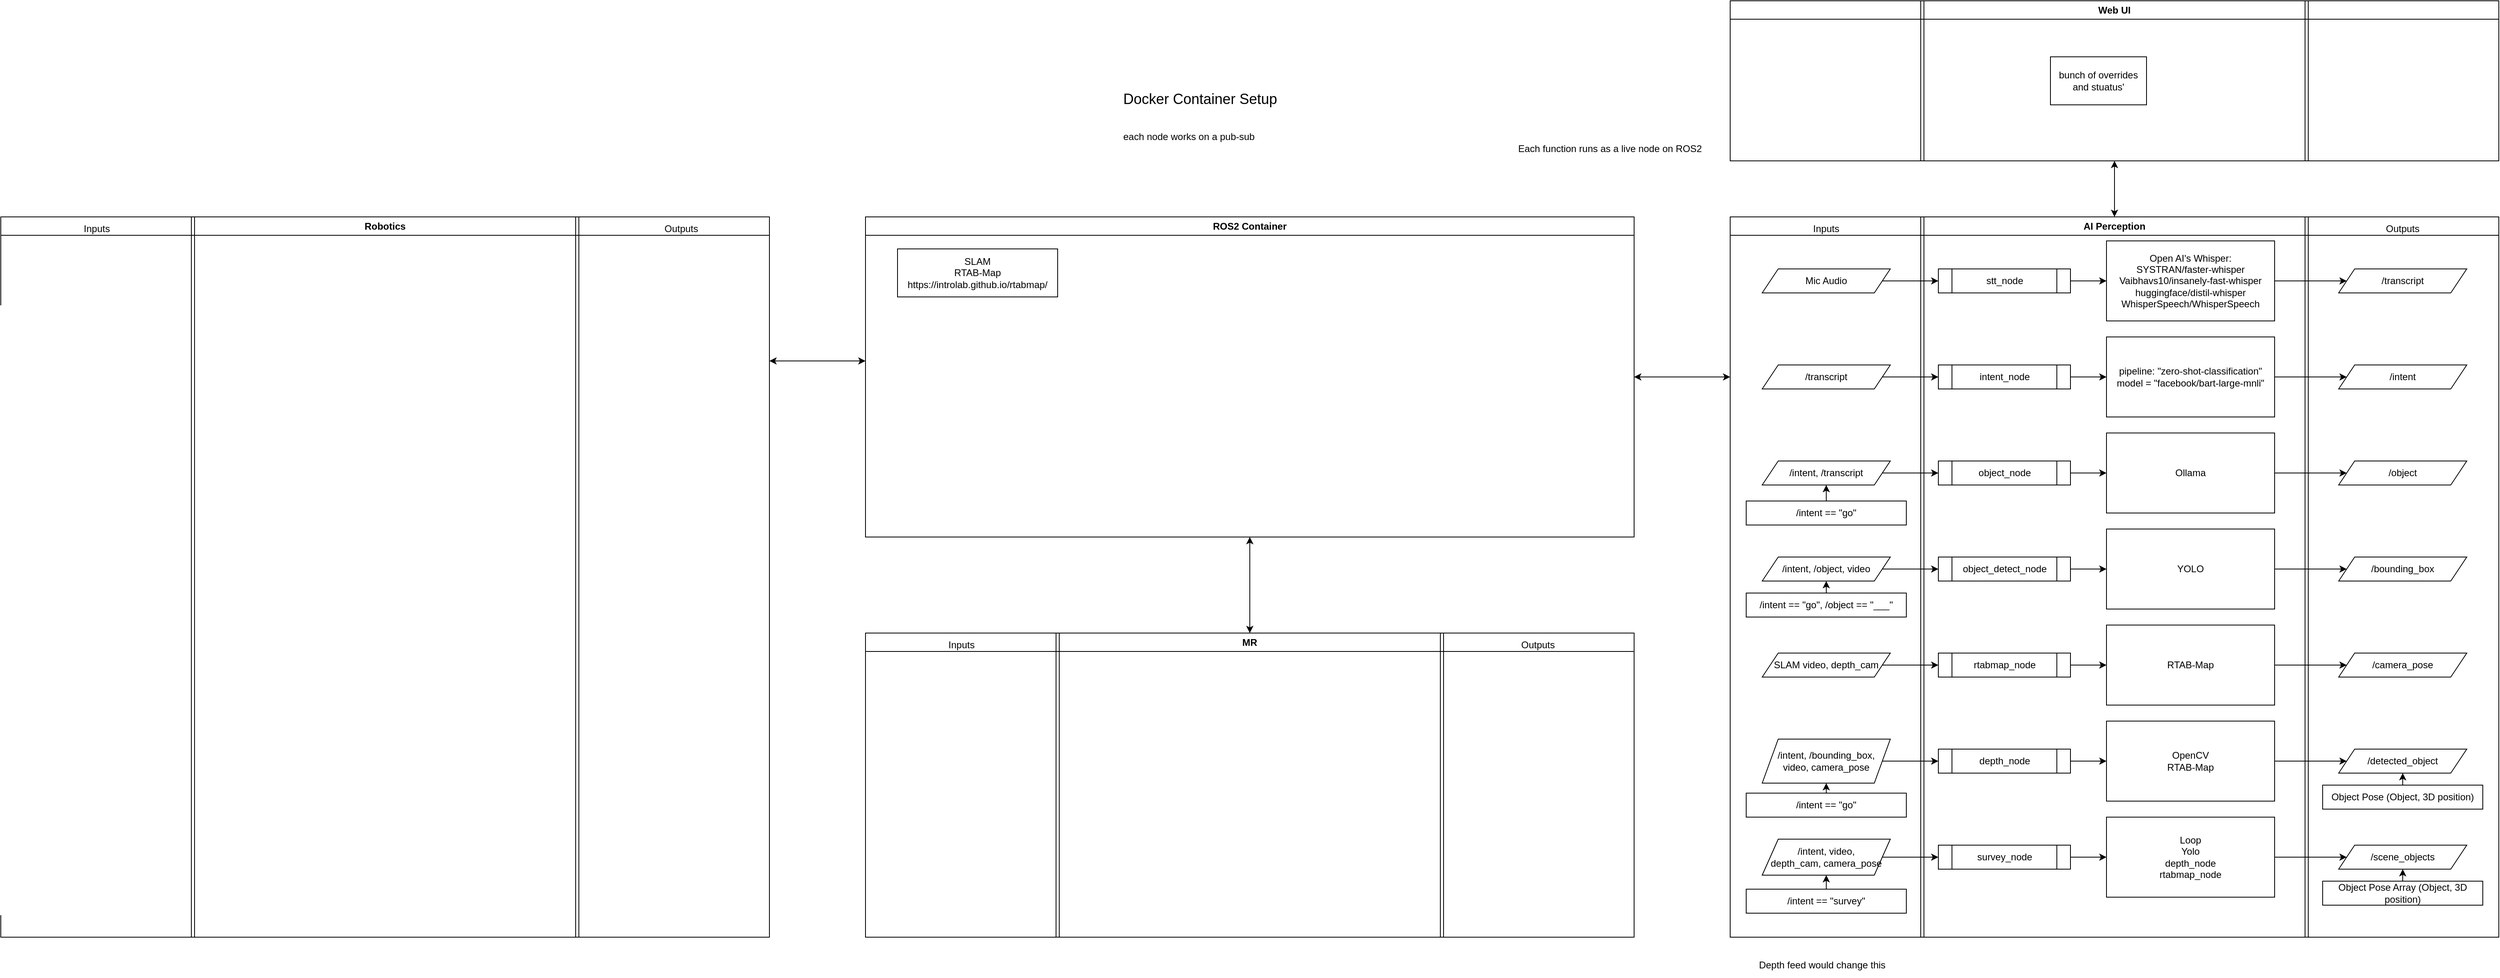 <mxfile>
    <diagram id="y12sq9UacOIsMTTaWXX6" name="Page-1">
        <mxGraphModel dx="2544" dy="3540" grid="1" gridSize="10" guides="1" tooltips="1" connect="1" arrows="1" fold="1" page="1" pageScale="1" pageWidth="850" pageHeight="1100" math="0" shadow="0">
            <root>
                <mxCell id="0"/>
                <mxCell id="1" parent="0"/>
                <mxCell id="68" value="ROS2 Container" style="swimlane;whiteSpace=wrap;html=1;" parent="1" vertex="1">
                    <mxGeometry y="-1100" width="960" height="400" as="geometry"/>
                </mxCell>
                <mxCell id="71" value="&lt;div&gt;SLAM&lt;/div&gt;RTAB-Map&lt;div&gt;https://introlab.github.io/rtabmap/&lt;/div&gt;" style="whiteSpace=wrap;html=1;" parent="68" vertex="1">
                    <mxGeometry x="40" y="40" width="200" height="60" as="geometry"/>
                </mxCell>
                <mxCell id="72" value="AI Perception" style="swimlane;whiteSpace=wrap;html=1;" parent="1" vertex="1">
                    <mxGeometry x="1080" y="-1100" width="960" height="900" as="geometry"/>
                </mxCell>
                <mxCell id="85" style="edgeStyle=none;html=1;exitX=1;exitY=0.5;exitDx=0;exitDy=0;entryX=0;entryY=0.5;entryDx=0;entryDy=0;" parent="72" source="79" target="81" edge="1">
                    <mxGeometry relative="1" as="geometry"/>
                </mxCell>
                <mxCell id="79" value="Mic Audio" style="shape=parallelogram;perimeter=parallelogramPerimeter;whiteSpace=wrap;html=1;fixedSize=1;" parent="72" vertex="1">
                    <mxGeometry x="40" y="65" width="160" height="30" as="geometry"/>
                </mxCell>
                <mxCell id="81" value="&lt;span style=&quot;color: rgb(0, 0, 0);&quot;&gt;stt_node&lt;/span&gt;" style="shape=process;whiteSpace=wrap;html=1;backgroundOutline=1;" parent="72" vertex="1">
                    <mxGeometry x="260" y="65" width="165" height="30" as="geometry"/>
                </mxCell>
                <mxCell id="87" style="edgeStyle=none;html=1;exitX=1;exitY=0.5;exitDx=0;exitDy=0;entryX=0;entryY=0.5;entryDx=0;entryDy=0;" parent="72" source="82" target="84" edge="1">
                    <mxGeometry relative="1" as="geometry"/>
                </mxCell>
                <mxCell id="82" value="&lt;div&gt;&lt;span style=&quot;background-color: transparent;&quot;&gt;Open AI&#39;s Whisper:&lt;/span&gt;&lt;/div&gt;&lt;div&gt;SYSTRAN/faster-whisper&lt;/div&gt;&lt;div&gt;Vaibhavs10/insanely-fast-whisper&lt;/div&gt;&lt;div&gt;huggingface/distil-whisper&lt;/div&gt;&lt;div&gt;WhisperSpeech/WhisperSpeech&lt;/div&gt;" style="rounded=0;whiteSpace=wrap;html=1;align=center;" parent="72" vertex="1">
                    <mxGeometry x="470" y="30" width="210" height="100" as="geometry"/>
                </mxCell>
                <mxCell id="84" value="/transcript" style="shape=parallelogram;perimeter=parallelogramPerimeter;whiteSpace=wrap;html=1;fixedSize=1;" parent="72" vertex="1">
                    <mxGeometry x="760" y="65" width="160" height="30" as="geometry"/>
                </mxCell>
                <mxCell id="86" style="edgeStyle=none;html=1;exitX=1;exitY=0.5;exitDx=0;exitDy=0;entryX=0;entryY=0.5;entryDx=0;entryDy=0;" parent="72" source="81" target="82" edge="1">
                    <mxGeometry relative="1" as="geometry">
                        <mxPoint x="460" y="80" as="targetPoint"/>
                    </mxGeometry>
                </mxCell>
                <mxCell id="94" style="edgeStyle=none;html=1;exitX=1;exitY=0.5;exitDx=0;exitDy=0;entryX=0;entryY=0.5;entryDx=0;entryDy=0;" parent="72" source="95" target="96" edge="1">
                    <mxGeometry relative="1" as="geometry"/>
                </mxCell>
                <mxCell id="95" value="&lt;span style=&quot;color: rgb(0, 0, 0);&quot;&gt;/transcript&lt;/span&gt;" style="shape=parallelogram;perimeter=parallelogramPerimeter;whiteSpace=wrap;html=1;fixedSize=1;" parent="72" vertex="1">
                    <mxGeometry x="40" y="185" width="160" height="30" as="geometry"/>
                </mxCell>
                <mxCell id="96" value="&lt;span style=&quot;color: rgb(0, 0, 0);&quot;&gt;intent_node&lt;/span&gt;" style="shape=process;whiteSpace=wrap;html=1;backgroundOutline=1;" parent="72" vertex="1">
                    <mxGeometry x="260" y="185" width="165" height="30" as="geometry"/>
                </mxCell>
                <mxCell id="97" style="edgeStyle=none;html=1;exitX=1;exitY=0.5;exitDx=0;exitDy=0;entryX=0;entryY=0.5;entryDx=0;entryDy=0;" parent="72" source="98" target="99" edge="1">
                    <mxGeometry relative="1" as="geometry"/>
                </mxCell>
                <mxCell id="98" value="&lt;p&gt;pipeline: &quot;zero-shot-classification&quot;&lt;br&gt;model = &quot;facebook/bart-large-mnli&quot;&lt;/p&gt;" style="rounded=0;whiteSpace=wrap;html=1;align=center;" parent="72" vertex="1">
                    <mxGeometry x="470" y="150" width="210" height="100" as="geometry"/>
                </mxCell>
                <mxCell id="99" value="/intent" style="shape=parallelogram;perimeter=parallelogramPerimeter;whiteSpace=wrap;html=1;fixedSize=1;" parent="72" vertex="1">
                    <mxGeometry x="760" y="185" width="160" height="30" as="geometry"/>
                </mxCell>
                <mxCell id="100" style="edgeStyle=none;html=1;exitX=1;exitY=0.5;exitDx=0;exitDy=0;entryX=0;entryY=0.5;entryDx=0;entryDy=0;" parent="72" source="96" target="98" edge="1">
                    <mxGeometry relative="1" as="geometry">
                        <mxPoint x="460" y="200" as="targetPoint"/>
                    </mxGeometry>
                </mxCell>
                <mxCell id="101" style="edgeStyle=none;html=1;exitX=1;exitY=0.5;exitDx=0;exitDy=0;entryX=0;entryY=0.5;entryDx=0;entryDy=0;" parent="72" source="102" target="103" edge="1">
                    <mxGeometry relative="1" as="geometry"/>
                </mxCell>
                <mxCell id="102" value="/intent, /transcript" style="shape=parallelogram;perimeter=parallelogramPerimeter;whiteSpace=wrap;html=1;fixedSize=1;" parent="72" vertex="1">
                    <mxGeometry x="40" y="305" width="160" height="30" as="geometry"/>
                </mxCell>
                <mxCell id="103" value="&lt;span style=&quot;color: rgb(0, 0, 0);&quot;&gt;object_node&lt;/span&gt;" style="shape=process;whiteSpace=wrap;html=1;backgroundOutline=1;" parent="72" vertex="1">
                    <mxGeometry x="260" y="305" width="165" height="30" as="geometry"/>
                </mxCell>
                <mxCell id="104" style="edgeStyle=none;html=1;exitX=1;exitY=0.5;exitDx=0;exitDy=0;entryX=0;entryY=0.5;entryDx=0;entryDy=0;" parent="72" source="105" target="106" edge="1">
                    <mxGeometry relative="1" as="geometry"/>
                </mxCell>
                <mxCell id="105" value="&lt;div&gt;Ollama&lt;/div&gt;" style="rounded=0;whiteSpace=wrap;html=1;align=center;" parent="72" vertex="1">
                    <mxGeometry x="470" y="270" width="210" height="100" as="geometry"/>
                </mxCell>
                <mxCell id="106" value="/object" style="shape=parallelogram;perimeter=parallelogramPerimeter;whiteSpace=wrap;html=1;fixedSize=1;" parent="72" vertex="1">
                    <mxGeometry x="760" y="305" width="160" height="30" as="geometry"/>
                </mxCell>
                <mxCell id="107" style="edgeStyle=none;html=1;exitX=1;exitY=0.5;exitDx=0;exitDy=0;entryX=0;entryY=0.5;entryDx=0;entryDy=0;" parent="72" source="103" target="105" edge="1">
                    <mxGeometry relative="1" as="geometry">
                        <mxPoint x="460" y="320" as="targetPoint"/>
                    </mxGeometry>
                </mxCell>
                <mxCell id="108" style="edgeStyle=none;html=1;exitX=1;exitY=0.5;exitDx=0;exitDy=0;entryX=0;entryY=0.5;entryDx=0;entryDy=0;" parent="72" source="109" target="110" edge="1">
                    <mxGeometry relative="1" as="geometry"/>
                </mxCell>
                <mxCell id="109" value="/intent, /object, video" style="shape=parallelogram;perimeter=parallelogramPerimeter;whiteSpace=wrap;html=1;fixedSize=1;" parent="72" vertex="1">
                    <mxGeometry x="40" y="425" width="160" height="30" as="geometry"/>
                </mxCell>
                <mxCell id="110" value="&lt;span style=&quot;color: rgb(0, 0, 0);&quot;&gt;object_detect_node&lt;/span&gt;" style="shape=process;whiteSpace=wrap;html=1;backgroundOutline=1;" parent="72" vertex="1">
                    <mxGeometry x="260" y="425" width="165" height="30" as="geometry"/>
                </mxCell>
                <mxCell id="111" style="edgeStyle=none;html=1;exitX=1;exitY=0.5;exitDx=0;exitDy=0;entryX=0;entryY=0.5;entryDx=0;entryDy=0;" parent="72" source="112" target="113" edge="1">
                    <mxGeometry relative="1" as="geometry"/>
                </mxCell>
                <mxCell id="112" value="&lt;div&gt;YOLO&lt;/div&gt;" style="rounded=0;whiteSpace=wrap;html=1;align=center;" parent="72" vertex="1">
                    <mxGeometry x="470" y="390" width="210" height="100" as="geometry"/>
                </mxCell>
                <mxCell id="113" value="/bounding_box" style="shape=parallelogram;perimeter=parallelogramPerimeter;whiteSpace=wrap;html=1;fixedSize=1;" parent="72" vertex="1">
                    <mxGeometry x="760" y="425" width="160" height="30" as="geometry"/>
                </mxCell>
                <mxCell id="114" style="edgeStyle=none;html=1;exitX=1;exitY=0.5;exitDx=0;exitDy=0;entryX=0;entryY=0.5;entryDx=0;entryDy=0;" parent="72" source="110" target="112" edge="1">
                    <mxGeometry relative="1" as="geometry">
                        <mxPoint x="460" y="440" as="targetPoint"/>
                    </mxGeometry>
                </mxCell>
                <mxCell id="115" style="edgeStyle=none;html=1;exitX=1;exitY=0.5;exitDx=0;exitDy=0;entryX=0;entryY=0.5;entryDx=0;entryDy=0;" parent="72" source="116" target="117" edge="1">
                    <mxGeometry relative="1" as="geometry"/>
                </mxCell>
                <mxCell id="116" value="&lt;p&gt;/intent, /bounding_box,&lt;br&gt;video, camera_pose&lt;/p&gt;" style="shape=parallelogram;perimeter=parallelogramPerimeter;whiteSpace=wrap;html=1;fixedSize=1;" parent="72" vertex="1">
                    <mxGeometry x="40" y="652.5" width="160" height="55" as="geometry"/>
                </mxCell>
                <mxCell id="117" value="&lt;span style=&quot;color: rgb(0, 0, 0);&quot;&gt;depth_node&lt;/span&gt;" style="shape=process;whiteSpace=wrap;html=1;backgroundOutline=1;" parent="72" vertex="1">
                    <mxGeometry x="260" y="665" width="165" height="30" as="geometry"/>
                </mxCell>
                <mxCell id="118" style="edgeStyle=none;html=1;exitX=1;exitY=0.5;exitDx=0;exitDy=0;entryX=0;entryY=0.5;entryDx=0;entryDy=0;" parent="72" source="119" target="120" edge="1">
                    <mxGeometry relative="1" as="geometry"/>
                </mxCell>
                <mxCell id="119" value="OpenCV&lt;br&gt;RTAB-Map" style="rounded=0;whiteSpace=wrap;html=1;align=center;" parent="72" vertex="1">
                    <mxGeometry x="470" y="630" width="210" height="100" as="geometry"/>
                </mxCell>
                <mxCell id="120" value="/detected_object" style="shape=parallelogram;perimeter=parallelogramPerimeter;whiteSpace=wrap;html=1;fixedSize=1;" parent="72" vertex="1">
                    <mxGeometry x="760" y="665" width="160" height="30" as="geometry"/>
                </mxCell>
                <mxCell id="121" style="edgeStyle=none;html=1;exitX=1;exitY=0.5;exitDx=0;exitDy=0;entryX=0;entryY=0.5;entryDx=0;entryDy=0;" parent="72" source="117" target="119" edge="1">
                    <mxGeometry relative="1" as="geometry">
                        <mxPoint x="460" y="680" as="targetPoint"/>
                    </mxGeometry>
                </mxCell>
                <mxCell id="123" style="edgeStyle=none;html=1;exitX=0.5;exitY=0;exitDx=0;exitDy=0;entryX=0.5;entryY=1;entryDx=0;entryDy=0;" parent="72" source="122" target="102" edge="1">
                    <mxGeometry relative="1" as="geometry"/>
                </mxCell>
                <mxCell id="122" value="/intent == &quot;go&quot;" style="rounded=0;whiteSpace=wrap;html=1;" parent="72" vertex="1">
                    <mxGeometry x="20" y="355" width="200" height="30" as="geometry"/>
                </mxCell>
                <mxCell id="125" style="edgeStyle=none;html=1;exitX=0.5;exitY=0;exitDx=0;exitDy=0;entryX=0.5;entryY=1;entryDx=0;entryDy=0;" parent="72" source="124" target="109" edge="1">
                    <mxGeometry relative="1" as="geometry"/>
                </mxCell>
                <mxCell id="124" value="/intent == &quot;go&quot;, /object == &quot;___&quot;" style="rounded=0;whiteSpace=wrap;html=1;" parent="72" vertex="1">
                    <mxGeometry x="20" y="470" width="200" height="30" as="geometry"/>
                </mxCell>
                <mxCell id="127" style="edgeStyle=none;html=1;exitX=0.5;exitY=0;exitDx=0;exitDy=0;entryX=0.5;entryY=1;entryDx=0;entryDy=0;" parent="72" source="126" target="120" edge="1">
                    <mxGeometry relative="1" as="geometry"/>
                </mxCell>
                <mxCell id="126" value="Object Pose (Object, 3D position)" style="rounded=0;whiteSpace=wrap;html=1;" parent="72" vertex="1">
                    <mxGeometry x="740" y="710" width="200" height="30" as="geometry"/>
                </mxCell>
                <mxCell id="169" style="edgeStyle=none;html=1;exitX=0.5;exitY=0;exitDx=0;exitDy=0;entryX=0.5;entryY=1;entryDx=0;entryDy=0;" parent="72" source="128" target="116" edge="1">
                    <mxGeometry relative="1" as="geometry"/>
                </mxCell>
                <mxCell id="128" value="/intent == &quot;go&quot;" style="rounded=0;whiteSpace=wrap;html=1;" parent="72" vertex="1">
                    <mxGeometry x="20" y="720" width="200" height="30" as="geometry"/>
                </mxCell>
                <mxCell id="130" style="edgeStyle=none;html=1;exitX=1;exitY=0.5;exitDx=0;exitDy=0;entryX=0;entryY=0.5;entryDx=0;entryDy=0;" parent="72" source="131" target="132" edge="1">
                    <mxGeometry relative="1" as="geometry"/>
                </mxCell>
                <mxCell id="131" value="&lt;p&gt;/intent, video,&lt;br&gt;depth_cam, camera_pose&lt;/p&gt;" style="shape=parallelogram;perimeter=parallelogramPerimeter;whiteSpace=wrap;html=1;fixedSize=1;" parent="72" vertex="1">
                    <mxGeometry x="40" y="777.5" width="160" height="45" as="geometry"/>
                </mxCell>
                <mxCell id="132" value="&lt;span style=&quot;color: rgb(0, 0, 0);&quot;&gt;survey_node&lt;/span&gt;" style="shape=process;whiteSpace=wrap;html=1;backgroundOutline=1;" parent="72" vertex="1">
                    <mxGeometry x="260" y="785" width="165" height="30" as="geometry"/>
                </mxCell>
                <mxCell id="133" style="edgeStyle=none;html=1;exitX=1;exitY=0.5;exitDx=0;exitDy=0;entryX=0;entryY=0.5;entryDx=0;entryDy=0;" parent="72" source="134" target="135" edge="1">
                    <mxGeometry relative="1" as="geometry"/>
                </mxCell>
                <mxCell id="134" value="&lt;div&gt;Loop&lt;/div&gt;&lt;div&gt;Yolo&lt;/div&gt;&lt;div&gt;depth_node&lt;/div&gt;&lt;div&gt;rtabmap_node&lt;/div&gt;" style="rounded=0;whiteSpace=wrap;html=1;align=center;" parent="72" vertex="1">
                    <mxGeometry x="470" y="750" width="210" height="100" as="geometry"/>
                </mxCell>
                <mxCell id="135" value="/scene_objects" style="shape=parallelogram;perimeter=parallelogramPerimeter;whiteSpace=wrap;html=1;fixedSize=1;" parent="72" vertex="1">
                    <mxGeometry x="760" y="785" width="160" height="30" as="geometry"/>
                </mxCell>
                <mxCell id="136" style="edgeStyle=none;html=1;exitX=1;exitY=0.5;exitDx=0;exitDy=0;entryX=0;entryY=0.5;entryDx=0;entryDy=0;" parent="72" source="132" target="134" edge="1">
                    <mxGeometry relative="1" as="geometry">
                        <mxPoint x="460" y="800" as="targetPoint"/>
                    </mxGeometry>
                </mxCell>
                <mxCell id="137" style="edgeStyle=none;html=1;exitX=0.5;exitY=0;exitDx=0;exitDy=0;entryX=0.5;entryY=1;entryDx=0;entryDy=0;" parent="72" source="138" target="135" edge="1">
                    <mxGeometry relative="1" as="geometry"/>
                </mxCell>
                <mxCell id="138" value="Object Pose Array (Object, 3D position)" style="rounded=0;whiteSpace=wrap;html=1;" parent="72" vertex="1">
                    <mxGeometry x="740" y="830" width="200" height="30" as="geometry"/>
                </mxCell>
                <mxCell id="139" style="edgeStyle=none;html=1;exitX=0.5;exitY=0;exitDx=0;exitDy=0;entryX=0.5;entryY=1;entryDx=0;entryDy=0;" parent="72" source="140" target="131" edge="1">
                    <mxGeometry relative="1" as="geometry"/>
                </mxCell>
                <mxCell id="140" value="/intent == &quot;survey&quot;" style="rounded=0;whiteSpace=wrap;html=1;" parent="72" vertex="1">
                    <mxGeometry x="20" y="840" width="200" height="30" as="geometry"/>
                </mxCell>
                <mxCell id="142" style="edgeStyle=none;html=1;exitX=1;exitY=0.5;exitDx=0;exitDy=0;entryX=0;entryY=0.5;entryDx=0;entryDy=0;" parent="72" source="143" target="144" edge="1">
                    <mxGeometry relative="1" as="geometry"/>
                </mxCell>
                <mxCell id="143" value="&lt;span style=&quot;color: rgb(0, 0, 0);&quot;&gt;SLAM video, depth_cam&lt;/span&gt;" style="shape=parallelogram;perimeter=parallelogramPerimeter;whiteSpace=wrap;html=1;fixedSize=1;" parent="72" vertex="1">
                    <mxGeometry x="40" y="545" width="160" height="30" as="geometry"/>
                </mxCell>
                <mxCell id="144" value="&lt;span style=&quot;color: rgb(0, 0, 0);&quot;&gt;rtabmap_node&lt;/span&gt;" style="shape=process;whiteSpace=wrap;html=1;backgroundOutline=1;" parent="72" vertex="1">
                    <mxGeometry x="260" y="545" width="165" height="30" as="geometry"/>
                </mxCell>
                <mxCell id="145" style="edgeStyle=none;html=1;exitX=1;exitY=0.5;exitDx=0;exitDy=0;entryX=0;entryY=0.5;entryDx=0;entryDy=0;" parent="72" source="146" target="147" edge="1">
                    <mxGeometry relative="1" as="geometry"/>
                </mxCell>
                <mxCell id="146" value="&lt;p&gt;RTAB-Map&lt;/p&gt;" style="rounded=0;whiteSpace=wrap;html=1;align=center;" parent="72" vertex="1">
                    <mxGeometry x="470" y="510" width="210" height="100" as="geometry"/>
                </mxCell>
                <mxCell id="147" value="/camera_pose" style="shape=parallelogram;perimeter=parallelogramPerimeter;whiteSpace=wrap;html=1;fixedSize=1;" parent="72" vertex="1">
                    <mxGeometry x="760" y="545" width="160" height="30" as="geometry"/>
                </mxCell>
                <mxCell id="148" style="edgeStyle=none;html=1;exitX=1;exitY=0.5;exitDx=0;exitDy=0;entryX=0;entryY=0.5;entryDx=0;entryDy=0;" parent="72" source="144" target="146" edge="1">
                    <mxGeometry relative="1" as="geometry">
                        <mxPoint x="460" y="560" as="targetPoint"/>
                    </mxGeometry>
                </mxCell>
                <mxCell id="156" value="Outputs" style="text;html=1;align=center;verticalAlign=middle;whiteSpace=wrap;rounded=0;" parent="72" vertex="1">
                    <mxGeometry x="810" width="60" height="30" as="geometry"/>
                </mxCell>
                <mxCell id="73" value="&lt;h1 style=&quot;margin-top: 0px;&quot;&gt;&lt;span style=&quot;color: rgb(0, 0, 0); text-align: center; background-color: transparent; font-weight: normal;&quot;&gt;&lt;font style=&quot;font-size: 18px;&quot;&gt;Docker Container Setup&lt;/font&gt;&lt;/span&gt;&lt;/h1&gt;&lt;h1 style=&quot;margin-top: 0px;&quot;&gt;&lt;font style=&quot;font-size: 12px;&quot;&gt;&lt;span style=&quot;font-weight: 400;&quot;&gt;each node works on a pub-sub&lt;/span&gt;&lt;/font&gt;&lt;/h1&gt;" style="text;html=1;whiteSpace=wrap;overflow=hidden;rounded=0;" parent="1" vertex="1">
                    <mxGeometry x="320" y="-1270" width="325" height="120" as="geometry"/>
                </mxCell>
                <mxCell id="76" style="edgeStyle=none;html=1;exitX=0.25;exitY=1;exitDx=0;exitDy=0;entryX=0.25;entryY=0;entryDx=0;entryDy=0;shape=link;" parent="1" source="72" target="72" edge="1">
                    <mxGeometry relative="1" as="geometry"/>
                </mxCell>
                <mxCell id="77" style="edgeStyle=none;html=1;exitX=0.75;exitY=1;exitDx=0;exitDy=0;entryX=0.75;entryY=0;entryDx=0;entryDy=0;shape=link;" parent="1" source="72" target="72" edge="1">
                    <mxGeometry relative="1" as="geometry"/>
                </mxCell>
                <mxCell id="80" value="Each function runs as a live node on ROS2" style="text;html=1;align=center;verticalAlign=middle;whiteSpace=wrap;rounded=0;" parent="1" vertex="1">
                    <mxGeometry x="780" y="-1200" width="300" height="30" as="geometry"/>
                </mxCell>
                <mxCell id="141" value="Depth feed would change this" style="text;html=1;align=center;verticalAlign=middle;whiteSpace=wrap;rounded=0;" parent="1" vertex="1">
                    <mxGeometry x="1100" y="-180" width="190" height="30" as="geometry"/>
                </mxCell>
                <mxCell id="149" value="Web UI" style="swimlane;whiteSpace=wrap;html=1;" parent="1" vertex="1">
                    <mxGeometry x="1080" y="-1370" width="960" height="200" as="geometry"/>
                </mxCell>
                <mxCell id="154" value="bunch of overrides and stuatus&#39;" style="rounded=0;whiteSpace=wrap;html=1;" parent="149" vertex="1">
                    <mxGeometry x="400" y="70" width="120" height="60" as="geometry"/>
                </mxCell>
                <mxCell id="150" value="" style="endArrow=classic;startArrow=classic;html=1;entryX=0.5;entryY=1;entryDx=0;entryDy=0;exitX=0.5;exitY=0;exitDx=0;exitDy=0;" parent="1" source="72" target="149" edge="1">
                    <mxGeometry width="50" height="50" relative="1" as="geometry">
                        <mxPoint x="1460" y="-1190" as="sourcePoint"/>
                        <mxPoint x="1510" y="-1240" as="targetPoint"/>
                    </mxGeometry>
                </mxCell>
                <mxCell id="151" value="" style="endArrow=classic;startArrow=classic;html=1;" parent="1" edge="1">
                    <mxGeometry width="50" height="50" relative="1" as="geometry">
                        <mxPoint x="960" y="-900" as="sourcePoint"/>
                        <mxPoint x="1080" y="-900" as="targetPoint"/>
                    </mxGeometry>
                </mxCell>
                <mxCell id="152" style="edgeStyle=none;html=1;exitX=0.25;exitY=1;exitDx=0;exitDy=0;entryX=0.25;entryY=0;entryDx=0;entryDy=0;shape=link;" parent="1" source="149" target="149" edge="1">
                    <mxGeometry relative="1" as="geometry"/>
                </mxCell>
                <mxCell id="153" style="edgeStyle=none;html=1;exitX=0.75;exitY=0;exitDx=0;exitDy=0;entryX=0.75;entryY=1;entryDx=0;entryDy=0;shape=link;" parent="1" source="149" target="149" edge="1">
                    <mxGeometry relative="1" as="geometry"/>
                </mxCell>
                <mxCell id="155" value="Inputs" style="text;html=1;align=center;verticalAlign=middle;whiteSpace=wrap;rounded=0;" parent="1" vertex="1">
                    <mxGeometry x="1170" y="-1100" width="60" height="30" as="geometry"/>
                </mxCell>
                <mxCell id="157" value="MR" style="swimlane;whiteSpace=wrap;html=1;" parent="1" vertex="1">
                    <mxGeometry y="-580" width="960" height="380" as="geometry"/>
                </mxCell>
                <mxCell id="164" value="Outputs" style="text;html=1;align=center;verticalAlign=middle;whiteSpace=wrap;rounded=0;" parent="157" vertex="1">
                    <mxGeometry x="810" width="60" height="30" as="geometry"/>
                </mxCell>
                <mxCell id="165" value="Inputs" style="text;html=1;align=center;verticalAlign=middle;whiteSpace=wrap;rounded=0;" parent="157" vertex="1">
                    <mxGeometry x="90" width="60" height="30" as="geometry"/>
                </mxCell>
                <mxCell id="159" value="Robotics" style="swimlane;whiteSpace=wrap;html=1;" parent="1" vertex="1">
                    <mxGeometry x="-1080" y="-1100" width="960" height="900" as="geometry"/>
                </mxCell>
                <mxCell id="166" value="Outputs" style="text;html=1;align=center;verticalAlign=middle;whiteSpace=wrap;rounded=0;" parent="159" vertex="1">
                    <mxGeometry x="820" width="60" height="30" as="geometry"/>
                </mxCell>
                <mxCell id="167" value="Inputs" style="text;html=1;align=center;verticalAlign=middle;whiteSpace=wrap;rounded=0;" parent="159" vertex="1">
                    <mxGeometry x="90" width="60" height="30" as="geometry"/>
                </mxCell>
                <mxCell id="160" style="edgeStyle=none;html=1;exitX=0.25;exitY=0;exitDx=0;exitDy=0;entryX=0.25;entryY=1;entryDx=0;entryDy=0;shape=link;" parent="1" source="157" target="157" edge="1">
                    <mxGeometry relative="1" as="geometry"/>
                </mxCell>
                <mxCell id="161" style="edgeStyle=none;html=1;exitX=0.75;exitY=1;exitDx=0;exitDy=0;entryX=0.75;entryY=0;entryDx=0;entryDy=0;shape=link;" parent="1" source="157" target="157" edge="1">
                    <mxGeometry relative="1" as="geometry"/>
                </mxCell>
                <mxCell id="162" style="edgeStyle=none;html=1;exitX=0.75;exitY=0;exitDx=0;exitDy=0;entryX=0.75;entryY=1;entryDx=0;entryDy=0;shape=link;" parent="1" source="159" target="159" edge="1">
                    <mxGeometry relative="1" as="geometry"/>
                </mxCell>
                <mxCell id="168" style="edgeStyle=none;html=1;exitX=0.25;exitY=0;exitDx=0;exitDy=0;entryX=0.25;entryY=1;entryDx=0;entryDy=0;shape=link;" parent="1" source="159" target="159" edge="1">
                    <mxGeometry relative="1" as="geometry"/>
                </mxCell>
                <mxCell id="171" value="" style="endArrow=classic;startArrow=classic;html=1;" parent="1" edge="1">
                    <mxGeometry width="50" height="50" relative="1" as="geometry">
                        <mxPoint x="-120" y="-920" as="sourcePoint"/>
                        <mxPoint y="-920" as="targetPoint"/>
                    </mxGeometry>
                </mxCell>
                <mxCell id="172" value="" style="endArrow=classic;startArrow=classic;html=1;entryX=0.5;entryY=0;entryDx=0;entryDy=0;exitX=0.5;exitY=1;exitDx=0;exitDy=0;" parent="1" source="68" target="157" edge="1">
                    <mxGeometry width="50" height="50" relative="1" as="geometry">
                        <mxPoint x="480" y="-770" as="sourcePoint"/>
                        <mxPoint x="530" y="-820" as="targetPoint"/>
                    </mxGeometry>
                </mxCell>
            </root>
        </mxGraphModel>
    </diagram>
</mxfile>